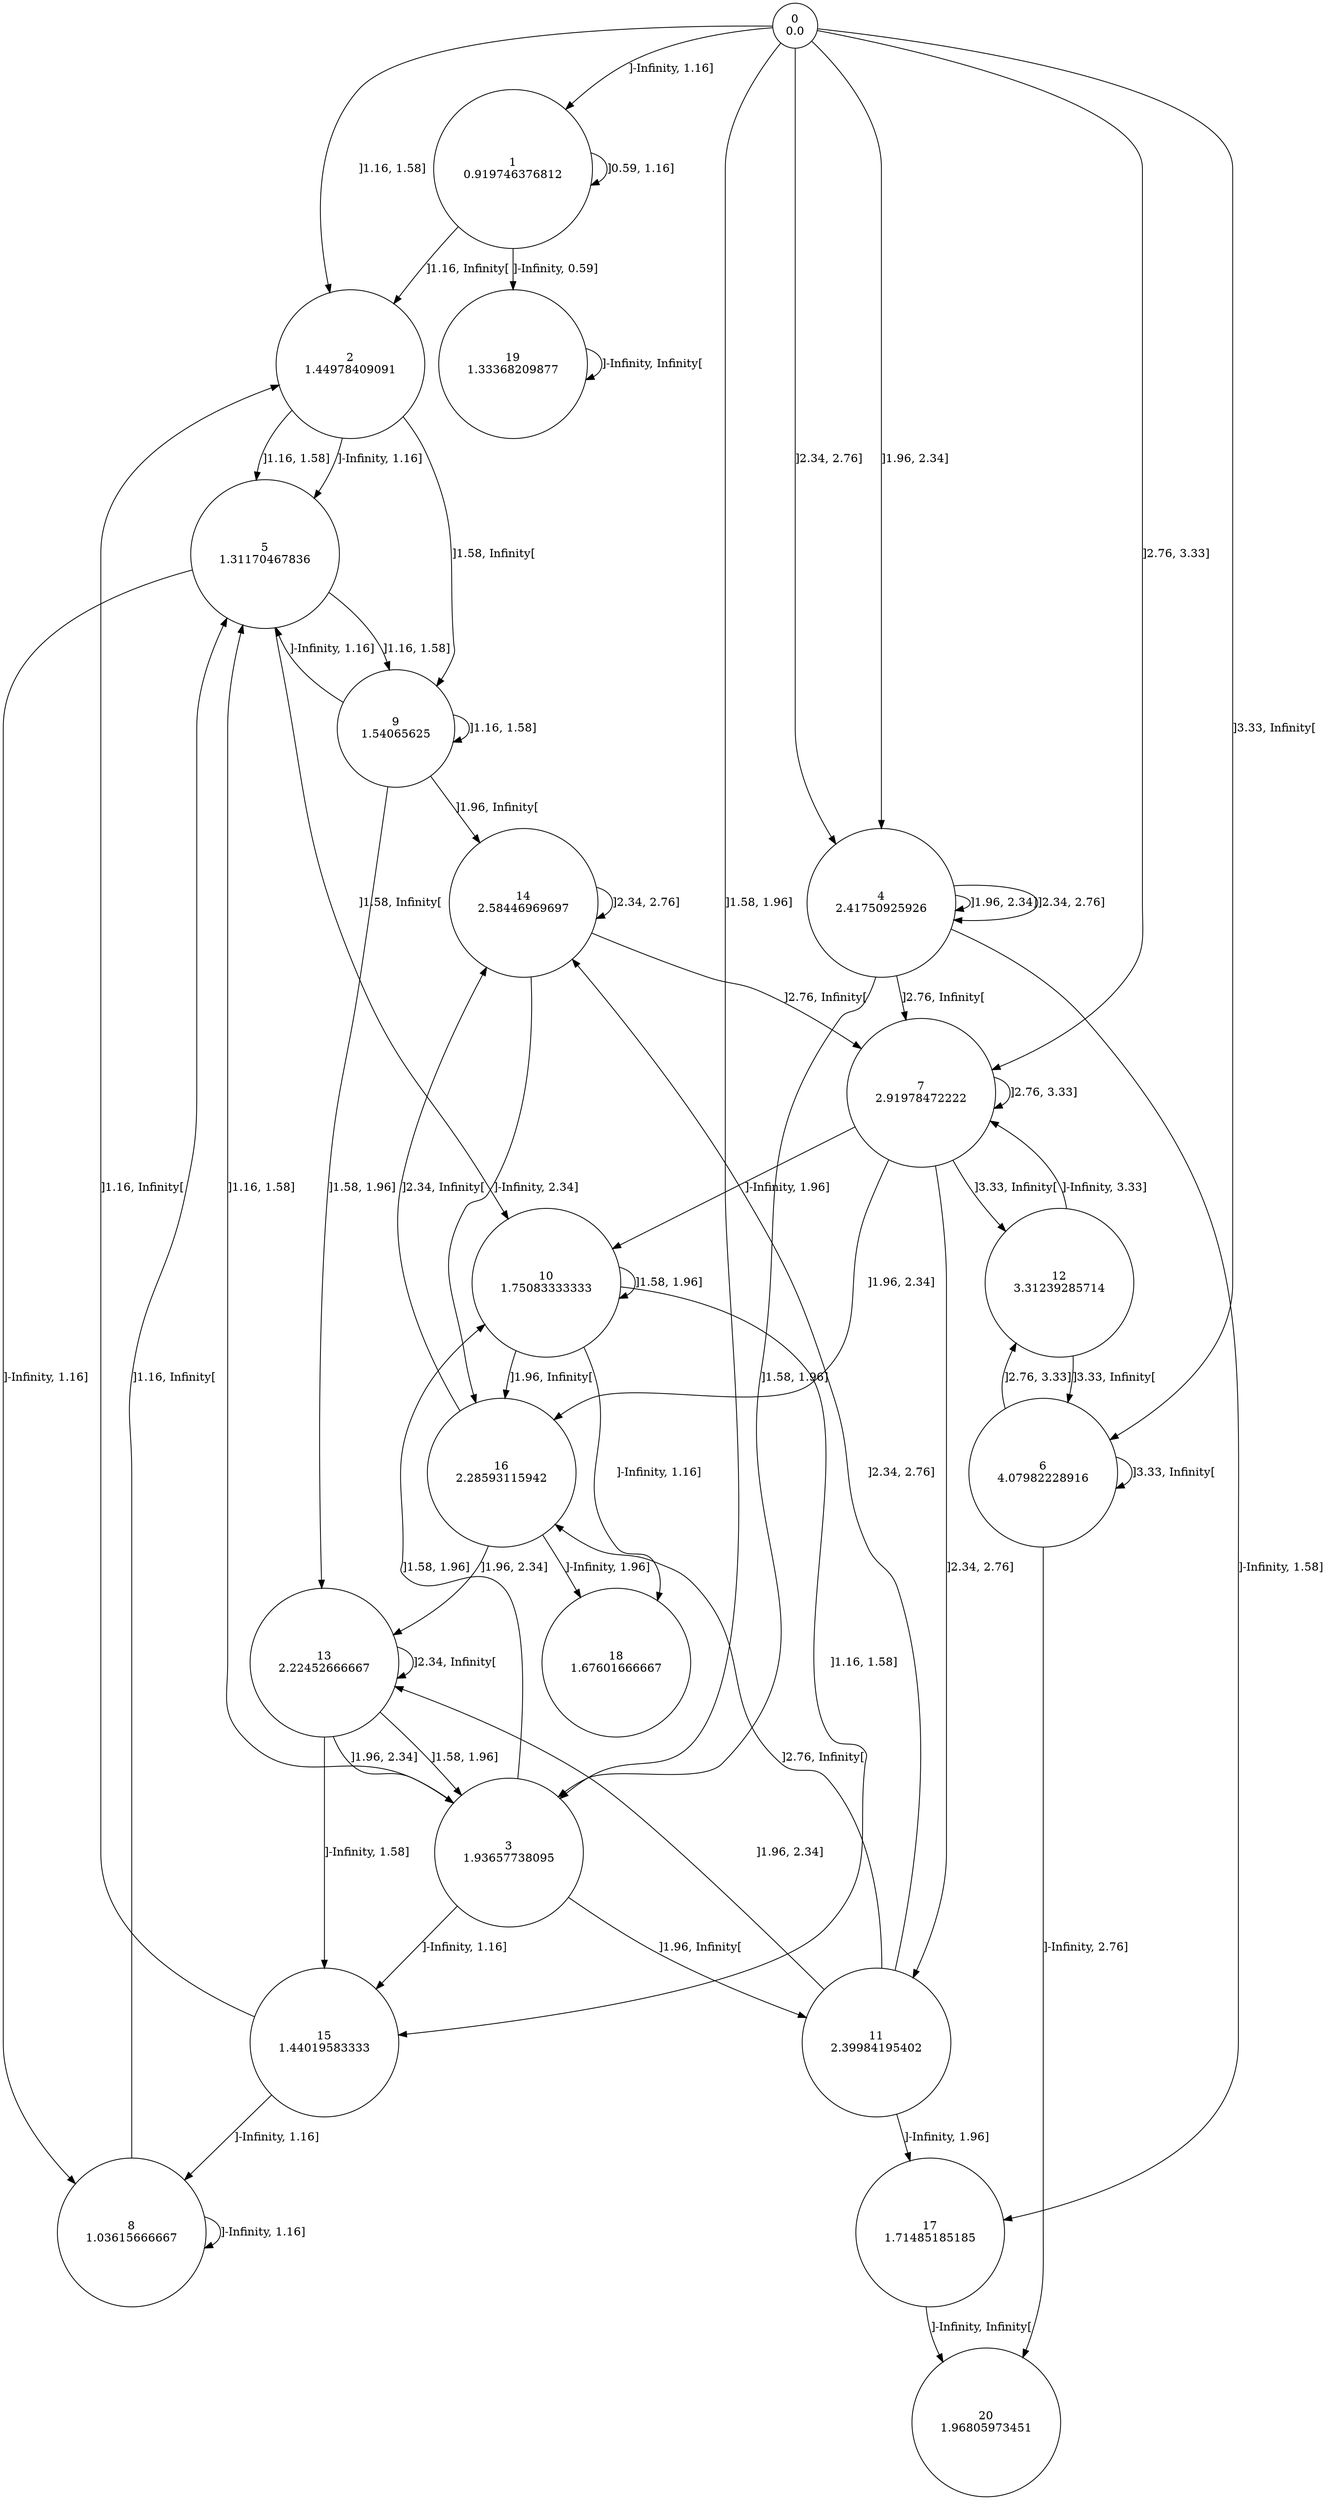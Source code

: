 digraph a {
0 [shape=circle, label="0\n0.0"];
	0 -> 1 [label="]-Infinity, 1.16]"];
	0 -> 2 [label="]1.16, 1.58]"];
	0 -> 3 [label="]1.58, 1.96]"];
	0 -> 4 [label="]1.96, 2.34]"];
	0 -> 4 [label="]2.34, 2.76]"];
	0 -> 7 [label="]2.76, 3.33]"];
	0 -> 6 [label="]3.33, Infinity["];
1 [shape=circle, label="1\n0.919746376812"];
	1 -> 19 [label="]-Infinity, 0.59]"];
	1 -> 1 [label="]0.59, 1.16]"];
	1 -> 2 [label="]1.16, Infinity["];
2 [shape=circle, label="2\n1.44978409091"];
	2 -> 5 [label="]-Infinity, 1.16]"];
	2 -> 5 [label="]1.16, 1.58]"];
	2 -> 9 [label="]1.58, Infinity["];
3 [shape=circle, label="3\n1.93657738095"];
	3 -> 15 [label="]-Infinity, 1.16]"];
	3 -> 5 [label="]1.16, 1.58]"];
	3 -> 10 [label="]1.58, 1.96]"];
	3 -> 11 [label="]1.96, Infinity["];
4 [shape=circle, label="4\n2.41750925926"];
	4 -> 17 [label="]-Infinity, 1.58]"];
	4 -> 3 [label="]1.58, 1.96]"];
	4 -> 4 [label="]1.96, 2.34]"];
	4 -> 4 [label="]2.34, 2.76]"];
	4 -> 7 [label="]2.76, Infinity["];
5 [shape=circle, label="5\n1.31170467836"];
	5 -> 8 [label="]-Infinity, 1.16]"];
	5 -> 9 [label="]1.16, 1.58]"];
	5 -> 10 [label="]1.58, Infinity["];
6 [shape=circle, label="6\n4.07982228916"];
	6 -> 20 [label="]-Infinity, 2.76]"];
	6 -> 12 [label="]2.76, 3.33]"];
	6 -> 6 [label="]3.33, Infinity["];
7 [shape=circle, label="7\n2.91978472222"];
	7 -> 10 [label="]-Infinity, 1.96]"];
	7 -> 16 [label="]1.96, 2.34]"];
	7 -> 11 [label="]2.34, 2.76]"];
	7 -> 7 [label="]2.76, 3.33]"];
	7 -> 12 [label="]3.33, Infinity["];
8 [shape=circle, label="8\n1.03615666667"];
	8 -> 8 [label="]-Infinity, 1.16]"];
	8 -> 5 [label="]1.16, Infinity["];
9 [shape=circle, label="9\n1.54065625"];
	9 -> 5 [label="]-Infinity, 1.16]"];
	9 -> 9 [label="]1.16, 1.58]"];
	9 -> 13 [label="]1.58, 1.96]"];
	9 -> 14 [label="]1.96, Infinity["];
10 [shape=circle, label="10\n1.75083333333"];
	10 -> 18 [label="]-Infinity, 1.16]"];
	10 -> 15 [label="]1.16, 1.58]"];
	10 -> 10 [label="]1.58, 1.96]"];
	10 -> 16 [label="]1.96, Infinity["];
11 [shape=circle, label="11\n2.39984195402"];
	11 -> 17 [label="]-Infinity, 1.96]"];
	11 -> 13 [label="]1.96, 2.34]"];
	11 -> 14 [label="]2.34, 2.76]"];
	11 -> 16 [label="]2.76, Infinity["];
12 [shape=circle, label="12\n3.31239285714"];
	12 -> 7 [label="]-Infinity, 3.33]"];
	12 -> 6 [label="]3.33, Infinity["];
13 [shape=circle, label="13\n2.22452666667"];
	13 -> 15 [label="]-Infinity, 1.58]"];
	13 -> 3 [label="]1.58, 1.96]"];
	13 -> 3 [label="]1.96, 2.34]"];
	13 -> 13 [label="]2.34, Infinity["];
14 [shape=circle, label="14\n2.58446969697"];
	14 -> 16 [label="]-Infinity, 2.34]"];
	14 -> 14 [label="]2.34, 2.76]"];
	14 -> 7 [label="]2.76, Infinity["];
15 [shape=circle, label="15\n1.44019583333"];
	15 -> 8 [label="]-Infinity, 1.16]"];
	15 -> 2 [label="]1.16, Infinity["];
16 [shape=circle, label="16\n2.28593115942"];
	16 -> 18 [label="]-Infinity, 1.96]"];
	16 -> 13 [label="]1.96, 2.34]"];
	16 -> 14 [label="]2.34, Infinity["];
17 [shape=circle, label="17\n1.71485185185"];
	17 -> 20 [label="]-Infinity, Infinity["];
18 [shape=circle, label="18\n1.67601666667"];
19 [shape=circle, label="19\n1.33368209877"];
	19 -> 19 [label="]-Infinity, Infinity["];
20 [shape=circle, label="20\n1.96805973451"];
}